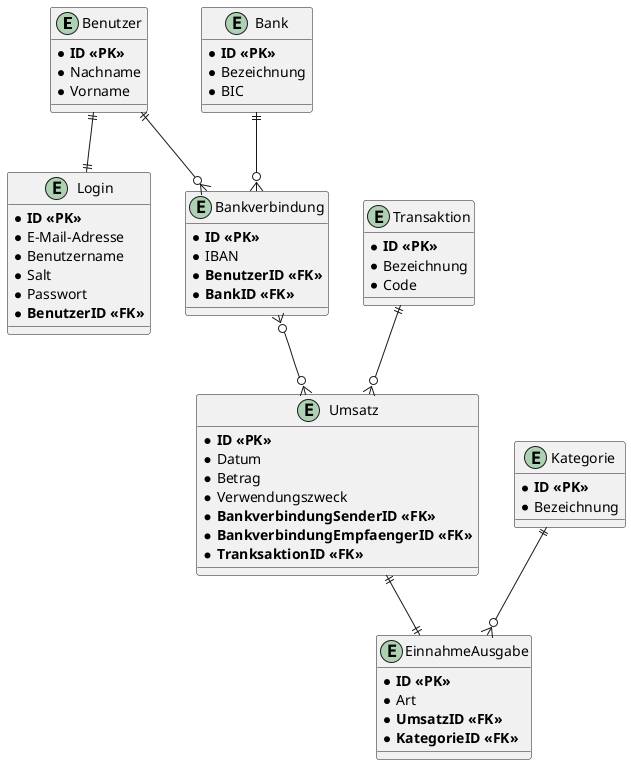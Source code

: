 @startuml
entity Benutzer
{
    * **ID <<PK>>**
    * Nachname
    * Vorname
}

entity Login
{
    * **ID <<PK>>**
    * E-Mail-Adresse
    * Benutzername
    * Salt
    * Passwort
    * **BenutzerID <<FK>>**
}

entity Bank
{
    * **ID <<PK>>**
    * Bezeichnung
    * BIC
}

entity Bankverbindung
{
    * **ID <<PK>>**
    * IBAN
    * **BenutzerID <<FK>>**
    * **BankID <<FK>>**
}

entity Umsatz
{
    * **ID <<PK>>**
    * Datum
    * Betrag
    * Verwendungszweck
    * **BankverbindungSenderID <<FK>>**
    * **BankverbindungEmpfaengerID <<FK>>**
    * **TranksaktionID <<FK>>**
}

entity Transaktion
{
    * **ID <<PK>>**
    * Bezeichnung
    * Code
}

entity EinnahmeAusgabe
{
    * **ID <<PK>>**
    * Art
    * **UmsatzID <<FK>>**
    * **KategorieID <<FK>>**
}

entity Kategorie
{
    * **ID <<PK>>**
    * Bezeichnung
}

Benutzer ||--|| Login
Benutzer ||--o{ Bankverbindung
Bank ||--o{ Bankverbindung
Bankverbindung }o--o{ Umsatz
Transaktion ||--o{ Umsatz
Kategorie ||--o{ EinnahmeAusgabe
Umsatz ||--|| EinnahmeAusgabe
@enduml
